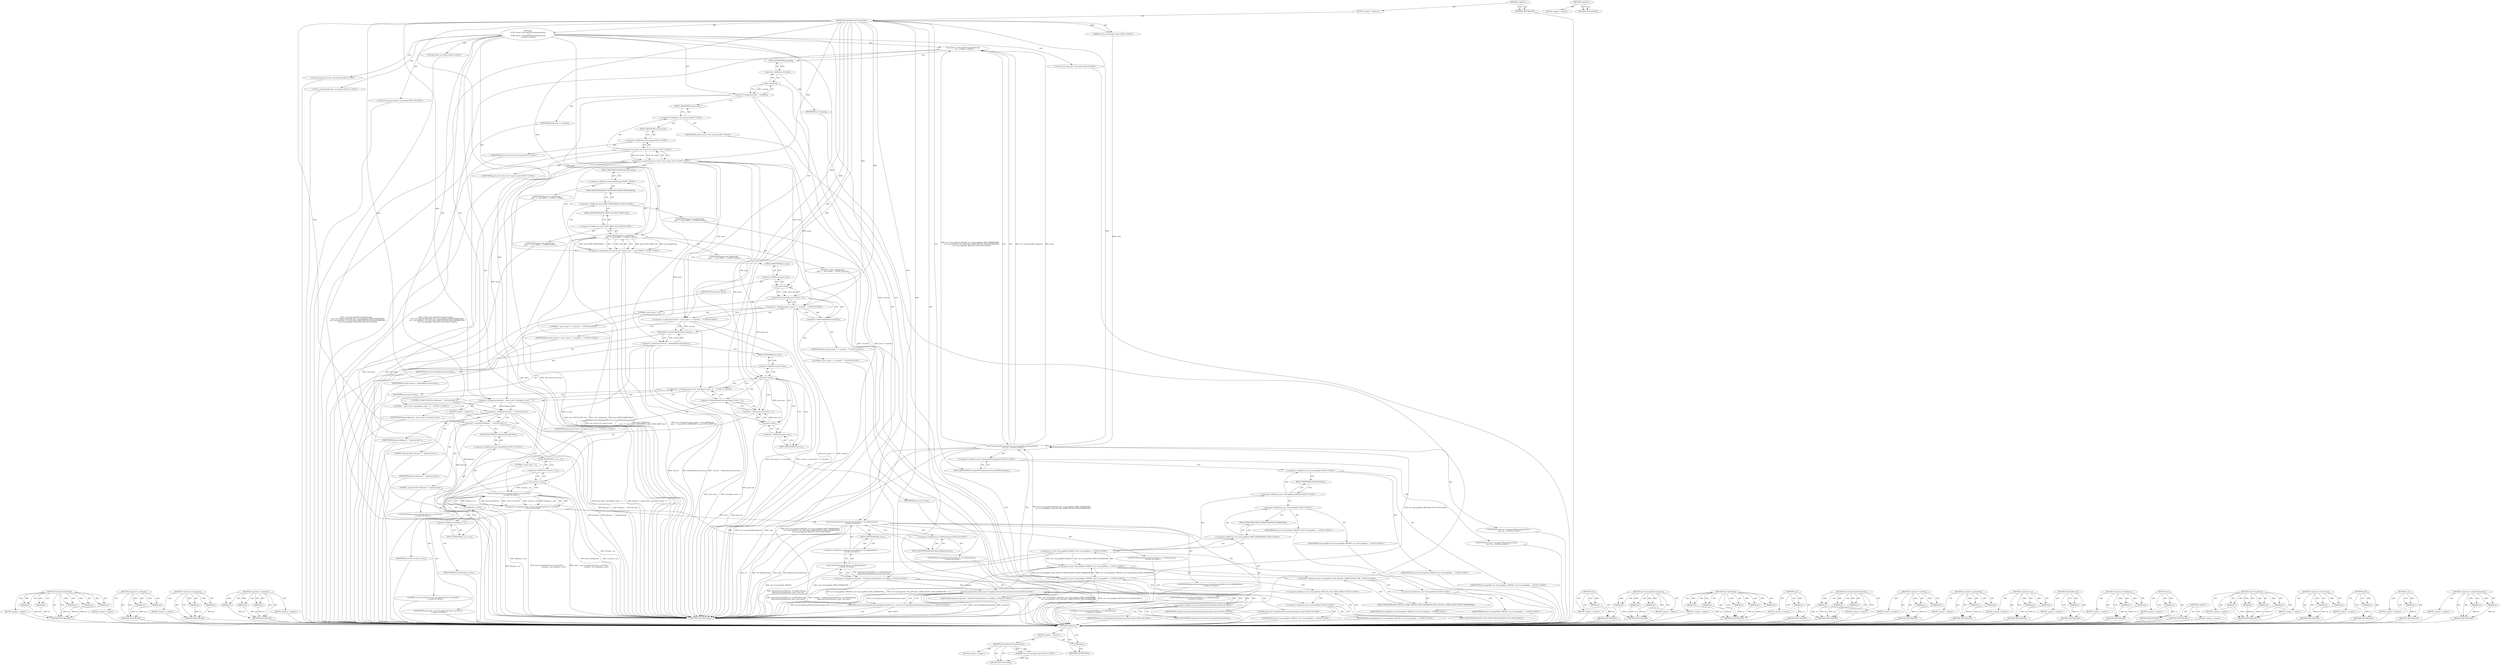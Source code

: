 digraph "&lt;global&gt;" {
vulnerable_279 [label=<(METHOD,SanitizeFrontendURL)>];
vulnerable_280 [label=<(PARAM,p1)>];
vulnerable_281 [label=<(PARAM,p2)>];
vulnerable_282 [label=<(PARAM,p3)>];
vulnerable_283 [label=<(PARAM,p4)>];
vulnerable_284 [label=<(PARAM,p5)>];
vulnerable_285 [label=<(BLOCK,&lt;empty&gt;,&lt;empty&gt;)>];
vulnerable_286 [label=<(METHOD_RETURN,ANY)>];
vulnerable_259 [label=<(METHOD,&lt;operator&gt;.notEquals)>];
vulnerable_260 [label=<(PARAM,p1)>];
vulnerable_261 [label=<(PARAM,p2)>];
vulnerable_262 [label=<(BLOCK,&lt;empty&gt;,&lt;empty&gt;)>];
vulnerable_263 [label=<(METHOD_RETURN,ANY)>];
vulnerable_208 [label=<(METHOD,&lt;operator&gt;.assignment)>];
vulnerable_209 [label=<(PARAM,p1)>];
vulnerable_210 [label=<(PARAM,p2)>];
vulnerable_211 [label=<(BLOCK,&lt;empty&gt;,&lt;empty&gt;)>];
vulnerable_212 [label=<(METHOD_RETURN,ANY)>];
vulnerable_235 [label=<(METHOD,&lt;operator&gt;.conditional)>];
vulnerable_236 [label=<(PARAM,p1)>];
vulnerable_237 [label=<(PARAM,p2)>];
vulnerable_238 [label=<(PARAM,p3)>];
vulnerable_239 [label=<(BLOCK,&lt;empty&gt;,&lt;empty&gt;)>];
vulnerable_240 [label=<(METHOD_RETURN,ANY)>];
vulnerable_6 [label=<(METHOD,&lt;global&gt;)<SUB>1</SUB>>];
vulnerable_7 [label=<(BLOCK,&lt;empty&gt;,&lt;empty&gt;)<SUB>1</SUB>>];
vulnerable_8 [label=<(METHOD,SanitizeRemoteFrontendURL)<SUB>1</SUB>>];
vulnerable_9 [label="<(PARAM,const std::string&amp; value)<SUB>1</SUB>>"];
vulnerable_10 [label="<(BLOCK,{
  GURL url(net::UnescapeURLComponent(value,
 ...,{
  GURL url(net::UnescapeURLComponent(value,
 ...)<SUB>1</SUB>>"];
vulnerable_11 [label="<(LOCAL,GURL url: GURL)<SUB>2</SUB>>"];
vulnerable_12 [label="<(url,url(net::UnescapeURLComponent(value,
      net:...)<SUB>2</SUB>>"];
vulnerable_13 [label="<(net.UnescapeURLComponent,net::UnescapeURLComponent(value,
      net::Une...)<SUB>2</SUB>>"];
vulnerable_14 [label="<(&lt;operator&gt;.fieldAccess,net::UnescapeURLComponent)<SUB>2</SUB>>"];
vulnerable_15 [label="<(IDENTIFIER,net,net::UnescapeURLComponent(value,
      net::Une...)<SUB>2</SUB>>"];
vulnerable_16 [label=<(FIELD_IDENTIFIER,UnescapeURLComponent,UnescapeURLComponent)<SUB>2</SUB>>];
vulnerable_17 [label="<(IDENTIFIER,value,net::UnescapeURLComponent(value,
      net::Une...)<SUB>2</SUB>>"];
vulnerable_18 [label="<(&lt;operator&gt;.or,net::UnescapeRule::SPACES | net::UnescapeRule::...)<SUB>3</SUB>>"];
vulnerable_19 [label="<(&lt;operator&gt;.or,net::UnescapeRule::SPACES | net::UnescapeRule::...)<SUB>3</SUB>>"];
vulnerable_20 [label="<(&lt;operator&gt;.or,net::UnescapeRule::SPACES | net::UnescapeRule::...)<SUB>3</SUB>>"];
vulnerable_21 [label="<(&lt;operator&gt;.fieldAccess,net::UnescapeRule::SPACES)<SUB>3</SUB>>"];
vulnerable_22 [label="<(&lt;operator&gt;.fieldAccess,net::UnescapeRule)<SUB>3</SUB>>"];
vulnerable_23 [label="<(IDENTIFIER,net,net::UnescapeRule::SPACES | net::UnescapeRule::...)<SUB>3</SUB>>"];
vulnerable_24 [label="<(IDENTIFIER,UnescapeRule,net::UnescapeRule::SPACES | net::UnescapeRule::...)<SUB>3</SUB>>"];
vulnerable_25 [label=<(FIELD_IDENTIFIER,SPACES,SPACES)<SUB>3</SUB>>];
vulnerable_26 [label="<(&lt;operator&gt;.fieldAccess,net::UnescapeRule::PATH_SEPARATORS)<SUB>3</SUB>>"];
vulnerable_27 [label="<(&lt;operator&gt;.fieldAccess,net::UnescapeRule)<SUB>3</SUB>>"];
vulnerable_28 [label="<(IDENTIFIER,net,net::UnescapeRule::SPACES | net::UnescapeRule::...)<SUB>3</SUB>>"];
vulnerable_29 [label="<(IDENTIFIER,UnescapeRule,net::UnescapeRule::SPACES | net::UnescapeRule::...)<SUB>3</SUB>>"];
vulnerable_30 [label=<(FIELD_IDENTIFIER,PATH_SEPARATORS,PATH_SEPARATORS)<SUB>3</SUB>>];
vulnerable_31 [label="<(&lt;operator&gt;.fieldAccess,net::UnescapeRule::URL_SPECIAL_CHARS_EXCEPT_PAT...)<SUB>4</SUB>>"];
vulnerable_32 [label="<(&lt;operator&gt;.fieldAccess,net::UnescapeRule)<SUB>4</SUB>>"];
vulnerable_33 [label="<(IDENTIFIER,net,net::UnescapeRule::SPACES | net::UnescapeRule::...)<SUB>4</SUB>>"];
vulnerable_34 [label="<(IDENTIFIER,UnescapeRule,net::UnescapeRule::SPACES | net::UnescapeRule::...)<SUB>4</SUB>>"];
vulnerable_35 [label=<(FIELD_IDENTIFIER,URL_SPECIAL_CHARS_EXCEPT_PATH_SEPARATORS,URL_SPECIAL_CHARS_EXCEPT_PATH_SEPARATORS)<SUB>4</SUB>>];
vulnerable_36 [label="<(&lt;operator&gt;.fieldAccess,net::UnescapeRule::REPLACE_PLUS_WITH_SPACE)<SUB>5</SUB>>"];
vulnerable_37 [label="<(&lt;operator&gt;.fieldAccess,net::UnescapeRule)<SUB>5</SUB>>"];
vulnerable_38 [label="<(IDENTIFIER,net,net::UnescapeRule::SPACES | net::UnescapeRule::...)<SUB>5</SUB>>"];
vulnerable_39 [label="<(IDENTIFIER,UnescapeRule,net::UnescapeRule::SPACES | net::UnescapeRule::...)<SUB>5</SUB>>"];
vulnerable_40 [label=<(FIELD_IDENTIFIER,REPLACE_PLUS_WITH_SPACE,REPLACE_PLUS_WITH_SPACE)<SUB>5</SUB>>];
vulnerable_41 [label="<(LOCAL,std.string path: std.string)<SUB>6</SUB>>"];
vulnerable_42 [label=<(&lt;operator&gt;.assignment,path = url.path())<SUB>6</SUB>>];
vulnerable_43 [label=<(IDENTIFIER,path,path = url.path())<SUB>6</SUB>>];
vulnerable_44 [label=<(path,url.path())<SUB>6</SUB>>];
vulnerable_45 [label=<(&lt;operator&gt;.fieldAccess,url.path)<SUB>6</SUB>>];
vulnerable_46 [label=<(IDENTIFIER,url,url.path())<SUB>6</SUB>>];
vulnerable_47 [label=<(FIELD_IDENTIFIER,path,path)<SUB>6</SUB>>];
vulnerable_48 [label="<(&lt;operator&gt;.assignment,std::vector&lt;std::string&gt; parts = base::SplitStr...)<SUB>7</SUB>>"];
vulnerable_49 [label="<(&lt;operator&gt;.greaterThan,std::vector&lt;std::string&gt; parts)<SUB>7</SUB>>"];
vulnerable_50 [label="<(&lt;operator&gt;.lessThan,std::vector&lt;std::string)<SUB>7</SUB>>"];
vulnerable_51 [label="<(&lt;operator&gt;.fieldAccess,std::vector)<SUB>7</SUB>>"];
vulnerable_52 [label="<(IDENTIFIER,std,std::vector&lt;std::string)<SUB>7</SUB>>"];
vulnerable_53 [label=<(FIELD_IDENTIFIER,vector,vector)<SUB>7</SUB>>];
vulnerable_54 [label="<(&lt;operator&gt;.fieldAccess,std::string)<SUB>7</SUB>>"];
vulnerable_55 [label="<(IDENTIFIER,std,std::vector&lt;std::string)<SUB>7</SUB>>"];
vulnerable_56 [label=<(FIELD_IDENTIFIER,string,string)<SUB>7</SUB>>];
vulnerable_57 [label="<(IDENTIFIER,parts,std::vector&lt;std::string&gt; parts)<SUB>7</SUB>>"];
vulnerable_58 [label="<(base.SplitString,base::SplitString(
      path, &quot;/&quot;, base::KEEP_...)<SUB>7</SUB>>"];
vulnerable_59 [label="<(&lt;operator&gt;.fieldAccess,base::SplitString)<SUB>7</SUB>>"];
vulnerable_60 [label="<(IDENTIFIER,base,base::SplitString(
      path, &quot;/&quot;, base::KEEP_...)<SUB>7</SUB>>"];
vulnerable_61 [label=<(FIELD_IDENTIFIER,SplitString,SplitString)<SUB>7</SUB>>];
vulnerable_62 [label="<(IDENTIFIER,path,base::SplitString(
      path, &quot;/&quot;, base::KEEP_...)<SUB>8</SUB>>"];
vulnerable_63 [label="<(LITERAL,&quot;/&quot;,base::SplitString(
      path, &quot;/&quot;, base::KEEP_...)<SUB>8</SUB>>"];
vulnerable_64 [label="<(&lt;operator&gt;.fieldAccess,base::KEEP_WHITESPACE)<SUB>8</SUB>>"];
vulnerable_65 [label="<(IDENTIFIER,base,base::SplitString(
      path, &quot;/&quot;, base::KEEP_...)<SUB>8</SUB>>"];
vulnerable_66 [label=<(FIELD_IDENTIFIER,KEEP_WHITESPACE,KEEP_WHITESPACE)<SUB>8</SUB>>];
vulnerable_67 [label="<(&lt;operator&gt;.fieldAccess,base::SPLIT_WANT_ALL)<SUB>8</SUB>>"];
vulnerable_68 [label="<(IDENTIFIER,base,base::SplitString(
      path, &quot;/&quot;, base::KEEP_...)<SUB>8</SUB>>"];
vulnerable_69 [label=<(FIELD_IDENTIFIER,SPLIT_WANT_ALL,SPLIT_WANT_ALL)<SUB>8</SUB>>];
vulnerable_70 [label="<(LOCAL,std.string revision: std.string)<SUB>9</SUB>>"];
vulnerable_71 [label="<(&lt;operator&gt;.assignment,revision = parts.size() &gt; 2 ? parts[2] : &quot;&quot;)<SUB>9</SUB>>"];
vulnerable_72 [label="<(IDENTIFIER,revision,revision = parts.size() &gt; 2 ? parts[2] : &quot;&quot;)<SUB>9</SUB>>"];
vulnerable_73 [label="<(&lt;operator&gt;.conditional,parts.size() &gt; 2 ? parts[2] : &quot;&quot;)<SUB>9</SUB>>"];
vulnerable_74 [label=<(&lt;operator&gt;.greaterThan,parts.size() &gt; 2)<SUB>9</SUB>>];
vulnerable_75 [label=<(size,parts.size())<SUB>9</SUB>>];
vulnerable_76 [label=<(&lt;operator&gt;.fieldAccess,parts.size)<SUB>9</SUB>>];
vulnerable_77 [label=<(IDENTIFIER,parts,parts.size())<SUB>9</SUB>>];
vulnerable_78 [label=<(FIELD_IDENTIFIER,size,size)<SUB>9</SUB>>];
vulnerable_79 [label=<(LITERAL,2,parts.size() &gt; 2)<SUB>9</SUB>>];
vulnerable_80 [label=<(&lt;operator&gt;.indirectIndexAccess,parts[2])<SUB>9</SUB>>];
vulnerable_81 [label="<(IDENTIFIER,parts,parts.size() &gt; 2 ? parts[2] : &quot;&quot;)<SUB>9</SUB>>"];
vulnerable_82 [label="<(LITERAL,2,parts.size() &gt; 2 ? parts[2] : &quot;&quot;)<SUB>9</SUB>>"];
vulnerable_83 [label="<(LITERAL,&quot;&quot;,parts.size() &gt; 2 ? parts[2] : &quot;&quot;)<SUB>9</SUB>>"];
vulnerable_84 [label=<(&lt;operator&gt;.assignment,revision = SanitizeRevision(revision))<SUB>10</SUB>>];
vulnerable_85 [label=<(IDENTIFIER,revision,revision = SanitizeRevision(revision))<SUB>10</SUB>>];
vulnerable_86 [label=<(SanitizeRevision,SanitizeRevision(revision))<SUB>10</SUB>>];
vulnerable_87 [label=<(IDENTIFIER,revision,SanitizeRevision(revision))<SUB>10</SUB>>];
vulnerable_88 [label="<(LOCAL,std.string filename: std.string)<SUB>11</SUB>>"];
vulnerable_89 [label=<(&lt;operator&gt;.assignment,filename = parts.size() ? parts[parts.size() - ...)<SUB>11</SUB>>];
vulnerable_90 [label=<(IDENTIFIER,filename,filename = parts.size() ? parts[parts.size() - ...)<SUB>11</SUB>>];
vulnerable_91 [label="<(&lt;operator&gt;.conditional,parts.size() ? parts[parts.size() - 1] : &quot;&quot;)<SUB>11</SUB>>"];
vulnerable_92 [label=<(size,parts.size())<SUB>11</SUB>>];
vulnerable_93 [label=<(&lt;operator&gt;.fieldAccess,parts.size)<SUB>11</SUB>>];
vulnerable_94 [label=<(IDENTIFIER,parts,parts.size())<SUB>11</SUB>>];
vulnerable_95 [label=<(FIELD_IDENTIFIER,size,size)<SUB>11</SUB>>];
vulnerable_96 [label=<(&lt;operator&gt;.indirectIndexAccess,parts[parts.size() - 1])<SUB>11</SUB>>];
vulnerable_97 [label="<(IDENTIFIER,parts,parts.size() ? parts[parts.size() - 1] : &quot;&quot;)<SUB>11</SUB>>"];
vulnerable_98 [label=<(&lt;operator&gt;.subtraction,parts.size() - 1)<SUB>11</SUB>>];
vulnerable_99 [label=<(size,parts.size())<SUB>11</SUB>>];
vulnerable_100 [label=<(&lt;operator&gt;.fieldAccess,parts.size)<SUB>11</SUB>>];
vulnerable_101 [label=<(IDENTIFIER,parts,parts.size())<SUB>11</SUB>>];
vulnerable_102 [label=<(FIELD_IDENTIFIER,size,size)<SUB>11</SUB>>];
vulnerable_103 [label=<(LITERAL,1,parts.size() - 1)<SUB>11</SUB>>];
vulnerable_104 [label="<(LITERAL,&quot;&quot;,parts.size() ? parts[parts.size() - 1] : &quot;&quot;)<SUB>11</SUB>>"];
vulnerable_105 [label=<(CONTROL_STRUCTURE,IF,if (filename != &quot;devtools.html&quot;))<SUB>12</SUB>>];
vulnerable_106 [label=<(&lt;operator&gt;.notEquals,filename != &quot;devtools.html&quot;)<SUB>12</SUB>>];
vulnerable_107 [label=<(IDENTIFIER,filename,filename != &quot;devtools.html&quot;)<SUB>12</SUB>>];
vulnerable_108 [label=<(LITERAL,&quot;devtools.html&quot;,filename != &quot;devtools.html&quot;)<SUB>12</SUB>>];
vulnerable_109 [label=<(BLOCK,&lt;empty&gt;,&lt;empty&gt;)<SUB>13</SUB>>];
vulnerable_110 [label=<(&lt;operator&gt;.assignment,filename = &quot;inspector.html&quot;)<SUB>13</SUB>>];
vulnerable_111 [label=<(IDENTIFIER,filename,filename = &quot;inspector.html&quot;)<SUB>13</SUB>>];
vulnerable_112 [label=<(LITERAL,&quot;inspector.html&quot;,filename = &quot;inspector.html&quot;)<SUB>13</SUB>>];
vulnerable_113 [label="<(&lt;operator&gt;.assignment,path = base::StringPrintf(&quot;/serve_rev/%s/%s&quot;,
 ...)<SUB>14</SUB>>"];
vulnerable_114 [label="<(IDENTIFIER,path,path = base::StringPrintf(&quot;/serve_rev/%s/%s&quot;,
 ...)<SUB>14</SUB>>"];
vulnerable_115 [label="<(base.StringPrintf,base::StringPrintf(&quot;/serve_rev/%s/%s&quot;,
        ...)<SUB>14</SUB>>"];
vulnerable_116 [label="<(&lt;operator&gt;.fieldAccess,base::StringPrintf)<SUB>14</SUB>>"];
vulnerable_117 [label="<(IDENTIFIER,base,base::StringPrintf(&quot;/serve_rev/%s/%s&quot;,
        ...)<SUB>14</SUB>>"];
vulnerable_118 [label=<(FIELD_IDENTIFIER,StringPrintf,StringPrintf)<SUB>14</SUB>>];
vulnerable_119 [label="<(LITERAL,&quot;/serve_rev/%s/%s&quot;,base::StringPrintf(&quot;/serve_rev/%s/%s&quot;,
        ...)<SUB>14</SUB>>"];
vulnerable_120 [label=<(c_str,revision.c_str())<SUB>15</SUB>>];
vulnerable_121 [label=<(&lt;operator&gt;.fieldAccess,revision.c_str)<SUB>15</SUB>>];
vulnerable_122 [label=<(IDENTIFIER,revision,revision.c_str())<SUB>15</SUB>>];
vulnerable_123 [label=<(FIELD_IDENTIFIER,c_str,c_str)<SUB>15</SUB>>];
vulnerable_124 [label=<(c_str,filename.c_str())<SUB>15</SUB>>];
vulnerable_125 [label=<(&lt;operator&gt;.fieldAccess,filename.c_str)<SUB>15</SUB>>];
vulnerable_126 [label=<(IDENTIFIER,filename,filename.c_str())<SUB>15</SUB>>];
vulnerable_127 [label=<(FIELD_IDENTIFIER,c_str,c_str)<SUB>15</SUB>>];
vulnerable_128 [label="<(LOCAL,std.string sanitized: std.string)<SUB>16</SUB>>"];
vulnerable_129 [label="<(&lt;operator&gt;.assignment,sanitized = SanitizeFrontendURL(url, url::kHttp...)<SUB>16</SUB>>"];
vulnerable_130 [label="<(IDENTIFIER,sanitized,sanitized = SanitizeFrontendURL(url, url::kHttp...)<SUB>16</SUB>>"];
vulnerable_131 [label="<(spec,SanitizeFrontendURL(url, url::kHttpsScheme,
   ...)<SUB>16</SUB>>"];
vulnerable_132 [label="<(&lt;operator&gt;.fieldAccess,SanitizeFrontendURL(url, url::kHttpsScheme,
   ...)<SUB>16</SUB>>"];
vulnerable_133 [label="<(SanitizeFrontendURL,SanitizeFrontendURL(url, url::kHttpsScheme,
   ...)<SUB>16</SUB>>"];
vulnerable_134 [label="<(IDENTIFIER,url,SanitizeFrontendURL(url, url::kHttpsScheme,
   ...)<SUB>16</SUB>>"];
vulnerable_135 [label="<(&lt;operator&gt;.fieldAccess,url::kHttpsScheme)<SUB>16</SUB>>"];
vulnerable_136 [label="<(IDENTIFIER,url,SanitizeFrontendURL(url, url::kHttpsScheme,
   ...)<SUB>16</SUB>>"];
vulnerable_137 [label=<(FIELD_IDENTIFIER,kHttpsScheme,kHttpsScheme)<SUB>16</SUB>>];
vulnerable_138 [label="<(IDENTIFIER,kRemoteFrontendDomain,SanitizeFrontendURL(url, url::kHttpsScheme,
   ...)<SUB>17</SUB>>"];
vulnerable_139 [label="<(IDENTIFIER,path,SanitizeFrontendURL(url, url::kHttpsScheme,
   ...)<SUB>17</SUB>>"];
vulnerable_140 [label="<(LITERAL,true,SanitizeFrontendURL(url, url::kHttpsScheme,
   ...)<SUB>17</SUB>>"];
vulnerable_141 [label=<(FIELD_IDENTIFIER,spec,spec)<SUB>16</SUB>>];
vulnerable_142 [label="<(RETURN,return net::EscapeQueryParamValue(sanitized, fa...,return net::EscapeQueryParamValue(sanitized, fa...)<SUB>18</SUB>>"];
vulnerable_143 [label="<(net.EscapeQueryParamValue,net::EscapeQueryParamValue(sanitized, false))<SUB>18</SUB>>"];
vulnerable_144 [label="<(&lt;operator&gt;.fieldAccess,net::EscapeQueryParamValue)<SUB>18</SUB>>"];
vulnerable_145 [label="<(IDENTIFIER,net,net::EscapeQueryParamValue(sanitized, false))<SUB>18</SUB>>"];
vulnerable_146 [label=<(FIELD_IDENTIFIER,EscapeQueryParamValue,EscapeQueryParamValue)<SUB>18</SUB>>];
vulnerable_147 [label="<(IDENTIFIER,sanitized,net::EscapeQueryParamValue(sanitized, false))<SUB>18</SUB>>"];
vulnerable_148 [label="<(LITERAL,false,net::EscapeQueryParamValue(sanitized, false))<SUB>18</SUB>>"];
vulnerable_149 [label=<(METHOD_RETURN,string)<SUB>1</SUB>>];
vulnerable_151 [label=<(METHOD_RETURN,ANY)<SUB>1</SUB>>];
vulnerable_241 [label=<(METHOD,size)>];
vulnerable_242 [label=<(PARAM,p1)>];
vulnerable_243 [label=<(BLOCK,&lt;empty&gt;,&lt;empty&gt;)>];
vulnerable_244 [label=<(METHOD_RETURN,ANY)>];
vulnerable_192 [label=<(METHOD,net.UnescapeURLComponent)>];
vulnerable_193 [label=<(PARAM,p1)>];
vulnerable_194 [label=<(PARAM,p2)>];
vulnerable_195 [label=<(PARAM,p3)>];
vulnerable_196 [label=<(BLOCK,&lt;empty&gt;,&lt;empty&gt;)>];
vulnerable_197 [label=<(METHOD_RETURN,ANY)>];
vulnerable_227 [label=<(METHOD,base.SplitString)>];
vulnerable_228 [label=<(PARAM,p1)>];
vulnerable_229 [label=<(PARAM,p2)>];
vulnerable_230 [label=<(PARAM,p3)>];
vulnerable_231 [label=<(PARAM,p4)>];
vulnerable_232 [label=<(PARAM,p5)>];
vulnerable_233 [label=<(BLOCK,&lt;empty&gt;,&lt;empty&gt;)>];
vulnerable_234 [label=<(METHOD_RETURN,ANY)>];
vulnerable_275 [label=<(METHOD,spec)>];
vulnerable_276 [label=<(PARAM,p1)>];
vulnerable_277 [label=<(BLOCK,&lt;empty&gt;,&lt;empty&gt;)>];
vulnerable_278 [label=<(METHOD_RETURN,ANY)>];
vulnerable_287 [label=<(METHOD,net.EscapeQueryParamValue)>];
vulnerable_288 [label=<(PARAM,p1)>];
vulnerable_289 [label=<(PARAM,p2)>];
vulnerable_290 [label=<(PARAM,p3)>];
vulnerable_291 [label=<(BLOCK,&lt;empty&gt;,&lt;empty&gt;)>];
vulnerable_292 [label=<(METHOD_RETURN,ANY)>];
vulnerable_222 [label=<(METHOD,&lt;operator&gt;.lessThan)>];
vulnerable_223 [label=<(PARAM,p1)>];
vulnerable_224 [label=<(PARAM,p2)>];
vulnerable_225 [label=<(BLOCK,&lt;empty&gt;,&lt;empty&gt;)>];
vulnerable_226 [label=<(METHOD_RETURN,ANY)>];
vulnerable_217 [label=<(METHOD,&lt;operator&gt;.greaterThan)>];
vulnerable_218 [label=<(PARAM,p1)>];
vulnerable_219 [label=<(PARAM,p2)>];
vulnerable_220 [label=<(BLOCK,&lt;empty&gt;,&lt;empty&gt;)>];
vulnerable_221 [label=<(METHOD_RETURN,ANY)>];
vulnerable_203 [label=<(METHOD,&lt;operator&gt;.or)>];
vulnerable_204 [label=<(PARAM,p1)>];
vulnerable_205 [label=<(PARAM,p2)>];
vulnerable_206 [label=<(BLOCK,&lt;empty&gt;,&lt;empty&gt;)>];
vulnerable_207 [label=<(METHOD_RETURN,ANY)>];
vulnerable_250 [label=<(METHOD,SanitizeRevision)>];
vulnerable_251 [label=<(PARAM,p1)>];
vulnerable_252 [label=<(BLOCK,&lt;empty&gt;,&lt;empty&gt;)>];
vulnerable_253 [label=<(METHOD_RETURN,ANY)>];
vulnerable_198 [label=<(METHOD,&lt;operator&gt;.fieldAccess)>];
vulnerable_199 [label=<(PARAM,p1)>];
vulnerable_200 [label=<(PARAM,p2)>];
vulnerable_201 [label=<(BLOCK,&lt;empty&gt;,&lt;empty&gt;)>];
vulnerable_202 [label=<(METHOD_RETURN,ANY)>];
vulnerable_188 [label=<(METHOD,url)>];
vulnerable_189 [label=<(PARAM,p1)>];
vulnerable_190 [label=<(BLOCK,&lt;empty&gt;,&lt;empty&gt;)>];
vulnerable_191 [label=<(METHOD_RETURN,ANY)>];
vulnerable_182 [label=<(METHOD,&lt;global&gt;)<SUB>1</SUB>>];
vulnerable_183 [label=<(BLOCK,&lt;empty&gt;,&lt;empty&gt;)>];
vulnerable_184 [label=<(METHOD_RETURN,ANY)>];
vulnerable_264 [label=<(METHOD,base.StringPrintf)>];
vulnerable_265 [label=<(PARAM,p1)>];
vulnerable_266 [label=<(PARAM,p2)>];
vulnerable_267 [label=<(PARAM,p3)>];
vulnerable_268 [label=<(PARAM,p4)>];
vulnerable_269 [label=<(BLOCK,&lt;empty&gt;,&lt;empty&gt;)>];
vulnerable_270 [label=<(METHOD_RETURN,ANY)>];
vulnerable_254 [label=<(METHOD,&lt;operator&gt;.subtraction)>];
vulnerable_255 [label=<(PARAM,p1)>];
vulnerable_256 [label=<(PARAM,p2)>];
vulnerable_257 [label=<(BLOCK,&lt;empty&gt;,&lt;empty&gt;)>];
vulnerable_258 [label=<(METHOD_RETURN,ANY)>];
vulnerable_213 [label=<(METHOD,path)>];
vulnerable_214 [label=<(PARAM,p1)>];
vulnerable_215 [label=<(BLOCK,&lt;empty&gt;,&lt;empty&gt;)>];
vulnerable_216 [label=<(METHOD_RETURN,ANY)>];
vulnerable_271 [label=<(METHOD,c_str)>];
vulnerable_272 [label=<(PARAM,p1)>];
vulnerable_273 [label=<(BLOCK,&lt;empty&gt;,&lt;empty&gt;)>];
vulnerable_274 [label=<(METHOD_RETURN,ANY)>];
vulnerable_245 [label=<(METHOD,&lt;operator&gt;.indirectIndexAccess)>];
vulnerable_246 [label=<(PARAM,p1)>];
vulnerable_247 [label=<(PARAM,p2)>];
vulnerable_248 [label=<(BLOCK,&lt;empty&gt;,&lt;empty&gt;)>];
vulnerable_249 [label=<(METHOD_RETURN,ANY)>];
fixed_6 [label=<(METHOD,&lt;global&gt;)<SUB>1</SUB>>];
fixed_7 [label=<(BLOCK,&lt;empty&gt;,&lt;empty&gt;)<SUB>1</SUB>>];
fixed_8 [label=<(METHOD,SanitizeRemoteFrontendURL)<SUB>1</SUB>>];
fixed_9 [label="<(PARAM,const std::string&amp; value)<SUB>1</SUB>>"];
fixed_10 [label=<(BLOCK,&lt;empty&gt;,&lt;empty&gt;)>];
fixed_11 [label=<(METHOD_RETURN,string)<SUB>1</SUB>>];
fixed_13 [label=<(UNKNOWN,,)>];
fixed_14 [label=<(METHOD_RETURN,ANY)<SUB>1</SUB>>];
fixed_25 [label=<(METHOD,&lt;global&gt;)<SUB>1</SUB>>];
fixed_26 [label=<(BLOCK,&lt;empty&gt;,&lt;empty&gt;)>];
fixed_27 [label=<(METHOD_RETURN,ANY)>];
vulnerable_279 -> vulnerable_280  [key=0, label="AST: "];
vulnerable_279 -> vulnerable_280  [key=1, label="DDG: "];
vulnerable_279 -> vulnerable_285  [key=0, label="AST: "];
vulnerable_279 -> vulnerable_281  [key=0, label="AST: "];
vulnerable_279 -> vulnerable_281  [key=1, label="DDG: "];
vulnerable_279 -> vulnerable_286  [key=0, label="AST: "];
vulnerable_279 -> vulnerable_286  [key=1, label="CFG: "];
vulnerable_279 -> vulnerable_282  [key=0, label="AST: "];
vulnerable_279 -> vulnerable_282  [key=1, label="DDG: "];
vulnerable_279 -> vulnerable_283  [key=0, label="AST: "];
vulnerable_279 -> vulnerable_283  [key=1, label="DDG: "];
vulnerable_279 -> vulnerable_284  [key=0, label="AST: "];
vulnerable_279 -> vulnerable_284  [key=1, label="DDG: "];
vulnerable_280 -> vulnerable_286  [key=0, label="DDG: p1"];
vulnerable_281 -> vulnerable_286  [key=0, label="DDG: p2"];
vulnerable_282 -> vulnerable_286  [key=0, label="DDG: p3"];
vulnerable_283 -> vulnerable_286  [key=0, label="DDG: p4"];
vulnerable_284 -> vulnerable_286  [key=0, label="DDG: p5"];
vulnerable_285 -> fixed_6  [key=0];
vulnerable_286 -> fixed_6  [key=0];
vulnerable_259 -> vulnerable_260  [key=0, label="AST: "];
vulnerable_259 -> vulnerable_260  [key=1, label="DDG: "];
vulnerable_259 -> vulnerable_262  [key=0, label="AST: "];
vulnerable_259 -> vulnerable_261  [key=0, label="AST: "];
vulnerable_259 -> vulnerable_261  [key=1, label="DDG: "];
vulnerable_259 -> vulnerable_263  [key=0, label="AST: "];
vulnerable_259 -> vulnerable_263  [key=1, label="CFG: "];
vulnerable_260 -> vulnerable_263  [key=0, label="DDG: p1"];
vulnerable_261 -> vulnerable_263  [key=0, label="DDG: p2"];
vulnerable_262 -> fixed_6  [key=0];
vulnerable_263 -> fixed_6  [key=0];
vulnerable_208 -> vulnerable_209  [key=0, label="AST: "];
vulnerable_208 -> vulnerable_209  [key=1, label="DDG: "];
vulnerable_208 -> vulnerable_211  [key=0, label="AST: "];
vulnerable_208 -> vulnerable_210  [key=0, label="AST: "];
vulnerable_208 -> vulnerable_210  [key=1, label="DDG: "];
vulnerable_208 -> vulnerable_212  [key=0, label="AST: "];
vulnerable_208 -> vulnerable_212  [key=1, label="CFG: "];
vulnerable_209 -> vulnerable_212  [key=0, label="DDG: p1"];
vulnerable_210 -> vulnerable_212  [key=0, label="DDG: p2"];
vulnerable_211 -> fixed_6  [key=0];
vulnerable_212 -> fixed_6  [key=0];
vulnerable_235 -> vulnerable_236  [key=0, label="AST: "];
vulnerable_235 -> vulnerable_236  [key=1, label="DDG: "];
vulnerable_235 -> vulnerable_239  [key=0, label="AST: "];
vulnerable_235 -> vulnerable_237  [key=0, label="AST: "];
vulnerable_235 -> vulnerable_237  [key=1, label="DDG: "];
vulnerable_235 -> vulnerable_240  [key=0, label="AST: "];
vulnerable_235 -> vulnerable_240  [key=1, label="CFG: "];
vulnerable_235 -> vulnerable_238  [key=0, label="AST: "];
vulnerable_235 -> vulnerable_238  [key=1, label="DDG: "];
vulnerable_236 -> vulnerable_240  [key=0, label="DDG: p1"];
vulnerable_237 -> vulnerable_240  [key=0, label="DDG: p2"];
vulnerable_238 -> vulnerable_240  [key=0, label="DDG: p3"];
vulnerable_239 -> fixed_6  [key=0];
vulnerable_240 -> fixed_6  [key=0];
vulnerable_6 -> vulnerable_7  [key=0, label="AST: "];
vulnerable_6 -> vulnerable_151  [key=0, label="AST: "];
vulnerable_6 -> vulnerable_151  [key=1, label="CFG: "];
vulnerable_7 -> vulnerable_8  [key=0, label="AST: "];
vulnerable_8 -> vulnerable_9  [key=0, label="AST: "];
vulnerable_8 -> vulnerable_9  [key=1, label="DDG: "];
vulnerable_8 -> vulnerable_10  [key=0, label="AST: "];
vulnerable_8 -> vulnerable_149  [key=0, label="AST: "];
vulnerable_8 -> vulnerable_16  [key=0, label="CFG: "];
vulnerable_8 -> vulnerable_71  [key=0, label="DDG: "];
vulnerable_8 -> vulnerable_89  [key=0, label="DDG: "];
vulnerable_8 -> vulnerable_13  [key=0, label="DDG: "];
vulnerable_8 -> vulnerable_49  [key=0, label="DDG: "];
vulnerable_8 -> vulnerable_58  [key=0, label="DDG: "];
vulnerable_8 -> vulnerable_73  [key=0, label="DDG: "];
vulnerable_8 -> vulnerable_86  [key=0, label="DDG: "];
vulnerable_8 -> vulnerable_91  [key=0, label="DDG: "];
vulnerable_8 -> vulnerable_106  [key=0, label="DDG: "];
vulnerable_8 -> vulnerable_110  [key=0, label="DDG: "];
vulnerable_8 -> vulnerable_115  [key=0, label="DDG: "];
vulnerable_8 -> vulnerable_143  [key=0, label="DDG: "];
vulnerable_8 -> vulnerable_74  [key=0, label="DDG: "];
vulnerable_8 -> vulnerable_98  [key=0, label="DDG: "];
vulnerable_8 -> vulnerable_133  [key=0, label="DDG: "];
vulnerable_9 -> vulnerable_13  [key=0, label="DDG: value"];
vulnerable_10 -> vulnerable_11  [key=0, label="AST: "];
vulnerable_10 -> vulnerable_12  [key=0, label="AST: "];
vulnerable_10 -> vulnerable_41  [key=0, label="AST: "];
vulnerable_10 -> vulnerable_42  [key=0, label="AST: "];
vulnerable_10 -> vulnerable_48  [key=0, label="AST: "];
vulnerable_10 -> vulnerable_70  [key=0, label="AST: "];
vulnerable_10 -> vulnerable_71  [key=0, label="AST: "];
vulnerable_10 -> vulnerable_84  [key=0, label="AST: "];
vulnerable_10 -> vulnerable_88  [key=0, label="AST: "];
vulnerable_10 -> vulnerable_89  [key=0, label="AST: "];
vulnerable_10 -> vulnerable_105  [key=0, label="AST: "];
vulnerable_10 -> vulnerable_113  [key=0, label="AST: "];
vulnerable_10 -> vulnerable_128  [key=0, label="AST: "];
vulnerable_10 -> vulnerable_129  [key=0, label="AST: "];
vulnerable_10 -> vulnerable_142  [key=0, label="AST: "];
vulnerable_11 -> fixed_6  [key=0];
vulnerable_12 -> vulnerable_13  [key=0, label="AST: "];
vulnerable_12 -> vulnerable_47  [key=0, label="CFG: "];
vulnerable_12 -> vulnerable_149  [key=0, label="DDG: net::UnescapeURLComponent(value,
      net::UnescapeRule::SPACES | net::UnescapeRule::PATH_SEPARATORS |
      net::UnescapeRule::URL_SPECIAL_CHARS_EXCEPT_PATH_SEPARATORS |
      net::UnescapeRule::REPLACE_PLUS_WITH_SPACE)"];
vulnerable_12 -> vulnerable_149  [key=1, label="DDG: url(net::UnescapeURLComponent(value,
      net::UnescapeRule::SPACES | net::UnescapeRule::PATH_SEPARATORS |
      net::UnescapeRule::URL_SPECIAL_CHARS_EXCEPT_PATH_SEPARATORS |
      net::UnescapeRule::REPLACE_PLUS_WITH_SPACE))"];
vulnerable_13 -> vulnerable_14  [key=0, label="AST: "];
vulnerable_13 -> vulnerable_17  [key=0, label="AST: "];
vulnerable_13 -> vulnerable_18  [key=0, label="AST: "];
vulnerable_13 -> vulnerable_12  [key=0, label="CFG: "];
vulnerable_13 -> vulnerable_12  [key=1, label="DDG: net::UnescapeURLComponent"];
vulnerable_13 -> vulnerable_12  [key=2, label="DDG: value"];
vulnerable_13 -> vulnerable_12  [key=3, label="DDG: net::UnescapeRule::SPACES | net::UnescapeRule::PATH_SEPARATORS |
      net::UnescapeRule::URL_SPECIAL_CHARS_EXCEPT_PATH_SEPARATORS |
      net::UnescapeRule::REPLACE_PLUS_WITH_SPACE"];
vulnerable_13 -> vulnerable_149  [key=0, label="DDG: net::UnescapeURLComponent"];
vulnerable_13 -> vulnerable_149  [key=1, label="DDG: value"];
vulnerable_13 -> vulnerable_149  [key=2, label="DDG: net::UnescapeRule::SPACES | net::UnescapeRule::PATH_SEPARATORS |
      net::UnescapeRule::URL_SPECIAL_CHARS_EXCEPT_PATH_SEPARATORS |
      net::UnescapeRule::REPLACE_PLUS_WITH_SPACE"];
vulnerable_14 -> vulnerable_15  [key=0, label="AST: "];
vulnerable_14 -> vulnerable_16  [key=0, label="AST: "];
vulnerable_14 -> vulnerable_22  [key=0, label="CFG: "];
vulnerable_15 -> fixed_6  [key=0];
vulnerable_16 -> vulnerable_14  [key=0, label="CFG: "];
vulnerable_17 -> fixed_6  [key=0];
vulnerable_18 -> vulnerable_19  [key=0, label="AST: "];
vulnerable_18 -> vulnerable_36  [key=0, label="AST: "];
vulnerable_18 -> vulnerable_13  [key=0, label="CFG: "];
vulnerable_18 -> vulnerable_13  [key=1, label="DDG: net::UnescapeRule::SPACES | net::UnescapeRule::PATH_SEPARATORS |
      net::UnescapeRule::URL_SPECIAL_CHARS_EXCEPT_PATH_SEPARATORS"];
vulnerable_18 -> vulnerable_13  [key=2, label="DDG: net::UnescapeRule::REPLACE_PLUS_WITH_SPACE"];
vulnerable_18 -> vulnerable_149  [key=0, label="DDG: net::UnescapeRule::SPACES | net::UnescapeRule::PATH_SEPARATORS |
      net::UnescapeRule::URL_SPECIAL_CHARS_EXCEPT_PATH_SEPARATORS"];
vulnerable_18 -> vulnerable_149  [key=1, label="DDG: net::UnescapeRule::REPLACE_PLUS_WITH_SPACE"];
vulnerable_19 -> vulnerable_20  [key=0, label="AST: "];
vulnerable_19 -> vulnerable_31  [key=0, label="AST: "];
vulnerable_19 -> vulnerable_37  [key=0, label="CFG: "];
vulnerable_19 -> vulnerable_149  [key=0, label="DDG: net::UnescapeRule::SPACES | net::UnescapeRule::PATH_SEPARATORS"];
vulnerable_19 -> vulnerable_149  [key=1, label="DDG: net::UnescapeRule::URL_SPECIAL_CHARS_EXCEPT_PATH_SEPARATORS"];
vulnerable_19 -> vulnerable_18  [key=0, label="DDG: net::UnescapeRule::SPACES | net::UnescapeRule::PATH_SEPARATORS"];
vulnerable_19 -> vulnerable_18  [key=1, label="DDG: net::UnescapeRule::URL_SPECIAL_CHARS_EXCEPT_PATH_SEPARATORS"];
vulnerable_20 -> vulnerable_21  [key=0, label="AST: "];
vulnerable_20 -> vulnerable_26  [key=0, label="AST: "];
vulnerable_20 -> vulnerable_32  [key=0, label="CFG: "];
vulnerable_20 -> vulnerable_149  [key=0, label="DDG: net::UnescapeRule::SPACES"];
vulnerable_20 -> vulnerable_149  [key=1, label="DDG: net::UnescapeRule::PATH_SEPARATORS"];
vulnerable_20 -> vulnerable_19  [key=0, label="DDG: net::UnescapeRule::SPACES"];
vulnerable_20 -> vulnerable_19  [key=1, label="DDG: net::UnescapeRule::PATH_SEPARATORS"];
vulnerable_21 -> vulnerable_22  [key=0, label="AST: "];
vulnerable_21 -> vulnerable_25  [key=0, label="AST: "];
vulnerable_21 -> vulnerable_27  [key=0, label="CFG: "];
vulnerable_22 -> vulnerable_23  [key=0, label="AST: "];
vulnerable_22 -> vulnerable_24  [key=0, label="AST: "];
vulnerable_22 -> vulnerable_25  [key=0, label="CFG: "];
vulnerable_23 -> fixed_6  [key=0];
vulnerable_24 -> fixed_6  [key=0];
vulnerable_25 -> vulnerable_21  [key=0, label="CFG: "];
vulnerable_26 -> vulnerable_27  [key=0, label="AST: "];
vulnerable_26 -> vulnerable_30  [key=0, label="AST: "];
vulnerable_26 -> vulnerable_20  [key=0, label="CFG: "];
vulnerable_27 -> vulnerable_28  [key=0, label="AST: "];
vulnerable_27 -> vulnerable_29  [key=0, label="AST: "];
vulnerable_27 -> vulnerable_30  [key=0, label="CFG: "];
vulnerable_28 -> fixed_6  [key=0];
vulnerable_29 -> fixed_6  [key=0];
vulnerable_30 -> vulnerable_26  [key=0, label="CFG: "];
vulnerable_31 -> vulnerable_32  [key=0, label="AST: "];
vulnerable_31 -> vulnerable_35  [key=0, label="AST: "];
vulnerable_31 -> vulnerable_19  [key=0, label="CFG: "];
vulnerable_32 -> vulnerable_33  [key=0, label="AST: "];
vulnerable_32 -> vulnerable_34  [key=0, label="AST: "];
vulnerable_32 -> vulnerable_35  [key=0, label="CFG: "];
vulnerable_33 -> fixed_6  [key=0];
vulnerable_34 -> fixed_6  [key=0];
vulnerable_35 -> vulnerable_31  [key=0, label="CFG: "];
vulnerable_36 -> vulnerable_37  [key=0, label="AST: "];
vulnerable_36 -> vulnerable_40  [key=0, label="AST: "];
vulnerable_36 -> vulnerable_18  [key=0, label="CFG: "];
vulnerable_37 -> vulnerable_38  [key=0, label="AST: "];
vulnerable_37 -> vulnerable_39  [key=0, label="AST: "];
vulnerable_37 -> vulnerable_40  [key=0, label="CFG: "];
vulnerable_38 -> fixed_6  [key=0];
vulnerable_39 -> fixed_6  [key=0];
vulnerable_40 -> vulnerable_36  [key=0, label="CFG: "];
vulnerable_41 -> fixed_6  [key=0];
vulnerable_42 -> vulnerable_43  [key=0, label="AST: "];
vulnerable_42 -> vulnerable_44  [key=0, label="AST: "];
vulnerable_42 -> vulnerable_53  [key=0, label="CFG: "];
vulnerable_42 -> vulnerable_149  [key=0, label="DDG: url.path()"];
vulnerable_42 -> vulnerable_149  [key=1, label="DDG: path = url.path()"];
vulnerable_42 -> vulnerable_58  [key=0, label="DDG: path"];
vulnerable_43 -> fixed_6  [key=0];
vulnerable_44 -> vulnerable_45  [key=0, label="AST: "];
vulnerable_44 -> vulnerable_42  [key=0, label="CFG: "];
vulnerable_44 -> vulnerable_42  [key=1, label="DDG: url.path"];
vulnerable_44 -> vulnerable_133  [key=0, label="DDG: url.path"];
vulnerable_45 -> vulnerable_46  [key=0, label="AST: "];
vulnerable_45 -> vulnerable_47  [key=0, label="AST: "];
vulnerable_45 -> vulnerable_44  [key=0, label="CFG: "];
vulnerable_46 -> fixed_6  [key=0];
vulnerable_47 -> vulnerable_45  [key=0, label="CFG: "];
vulnerable_48 -> vulnerable_49  [key=0, label="AST: "];
vulnerable_48 -> vulnerable_58  [key=0, label="AST: "];
vulnerable_48 -> vulnerable_78  [key=0, label="CFG: "];
vulnerable_48 -> vulnerable_149  [key=0, label="DDG: std::vector&lt;std::string&gt; parts"];
vulnerable_48 -> vulnerable_149  [key=1, label="DDG: base::SplitString(
      path, &quot;/&quot;, base::KEEP_WHITESPACE, base::SPLIT_WANT_ALL)"];
vulnerable_48 -> vulnerable_149  [key=2, label="DDG: std::vector&lt;std::string&gt; parts = base::SplitString(
      path, &quot;/&quot;, base::KEEP_WHITESPACE, base::SPLIT_WANT_ALL)"];
vulnerable_49 -> vulnerable_50  [key=0, label="AST: "];
vulnerable_49 -> vulnerable_57  [key=0, label="AST: "];
vulnerable_49 -> vulnerable_61  [key=0, label="CFG: "];
vulnerable_49 -> vulnerable_149  [key=0, label="DDG: std::vector&lt;std::string"];
vulnerable_49 -> vulnerable_149  [key=1, label="DDG: parts"];
vulnerable_49 -> vulnerable_71  [key=0, label="DDG: parts"];
vulnerable_49 -> vulnerable_89  [key=0, label="DDG: parts"];
vulnerable_49 -> vulnerable_73  [key=0, label="DDG: parts"];
vulnerable_49 -> vulnerable_91  [key=0, label="DDG: parts"];
vulnerable_49 -> vulnerable_92  [key=0, label="DDG: parts"];
vulnerable_49 -> vulnerable_75  [key=0, label="DDG: parts"];
vulnerable_49 -> vulnerable_99  [key=0, label="DDG: parts"];
vulnerable_50 -> vulnerable_51  [key=0, label="AST: "];
vulnerable_50 -> vulnerable_54  [key=0, label="AST: "];
vulnerable_50 -> vulnerable_49  [key=0, label="CFG: "];
vulnerable_50 -> vulnerable_49  [key=1, label="DDG: std::vector"];
vulnerable_50 -> vulnerable_49  [key=2, label="DDG: std::string"];
vulnerable_50 -> vulnerable_149  [key=0, label="DDG: std::vector"];
vulnerable_50 -> vulnerable_149  [key=1, label="DDG: std::string"];
vulnerable_51 -> vulnerable_52  [key=0, label="AST: "];
vulnerable_51 -> vulnerable_53  [key=0, label="AST: "];
vulnerable_51 -> vulnerable_56  [key=0, label="CFG: "];
vulnerable_52 -> fixed_6  [key=0];
vulnerable_53 -> vulnerable_51  [key=0, label="CFG: "];
vulnerable_54 -> vulnerable_55  [key=0, label="AST: "];
vulnerable_54 -> vulnerable_56  [key=0, label="AST: "];
vulnerable_54 -> vulnerable_50  [key=0, label="CFG: "];
vulnerable_55 -> fixed_6  [key=0];
vulnerable_56 -> vulnerable_54  [key=0, label="CFG: "];
vulnerable_57 -> fixed_6  [key=0];
vulnerable_58 -> vulnerable_59  [key=0, label="AST: "];
vulnerable_58 -> vulnerable_62  [key=0, label="AST: "];
vulnerable_58 -> vulnerable_63  [key=0, label="AST: "];
vulnerable_58 -> vulnerable_64  [key=0, label="AST: "];
vulnerable_58 -> vulnerable_67  [key=0, label="AST: "];
vulnerable_58 -> vulnerable_48  [key=0, label="CFG: "];
vulnerable_58 -> vulnerable_48  [key=1, label="DDG: base::SPLIT_WANT_ALL"];
vulnerable_58 -> vulnerable_48  [key=2, label="DDG: base::SplitString"];
vulnerable_58 -> vulnerable_48  [key=3, label="DDG: base::KEEP_WHITESPACE"];
vulnerable_58 -> vulnerable_48  [key=4, label="DDG: path"];
vulnerable_58 -> vulnerable_48  [key=5, label="DDG: &quot;/&quot;"];
vulnerable_58 -> vulnerable_149  [key=0, label="DDG: base::SplitString"];
vulnerable_58 -> vulnerable_149  [key=1, label="DDG: base::KEEP_WHITESPACE"];
vulnerable_58 -> vulnerable_149  [key=2, label="DDG: base::SPLIT_WANT_ALL"];
vulnerable_59 -> vulnerable_60  [key=0, label="AST: "];
vulnerable_59 -> vulnerable_61  [key=0, label="AST: "];
vulnerable_59 -> vulnerable_66  [key=0, label="CFG: "];
vulnerable_60 -> fixed_6  [key=0];
vulnerable_61 -> vulnerable_59  [key=0, label="CFG: "];
vulnerable_62 -> fixed_6  [key=0];
vulnerable_63 -> fixed_6  [key=0];
vulnerable_64 -> vulnerable_65  [key=0, label="AST: "];
vulnerable_64 -> vulnerable_66  [key=0, label="AST: "];
vulnerable_64 -> vulnerable_69  [key=0, label="CFG: "];
vulnerable_65 -> fixed_6  [key=0];
vulnerable_66 -> vulnerable_64  [key=0, label="CFG: "];
vulnerable_67 -> vulnerable_68  [key=0, label="AST: "];
vulnerable_67 -> vulnerable_69  [key=0, label="AST: "];
vulnerable_67 -> vulnerable_58  [key=0, label="CFG: "];
vulnerable_68 -> fixed_6  [key=0];
vulnerable_69 -> vulnerable_67  [key=0, label="CFG: "];
vulnerable_70 -> fixed_6  [key=0];
vulnerable_71 -> vulnerable_72  [key=0, label="AST: "];
vulnerable_71 -> vulnerable_73  [key=0, label="AST: "];
vulnerable_71 -> vulnerable_86  [key=0, label="CFG: "];
vulnerable_71 -> vulnerable_86  [key=1, label="DDG: revision"];
vulnerable_71 -> vulnerable_149  [key=0, label="DDG: parts.size() &gt; 2 ? parts[2] : &quot;&quot;"];
vulnerable_71 -> vulnerable_149  [key=1, label="DDG: revision = parts.size() &gt; 2 ? parts[2] : &quot;&quot;"];
vulnerable_72 -> fixed_6  [key=0];
vulnerable_73 -> vulnerable_74  [key=0, label="AST: "];
vulnerable_73 -> vulnerable_80  [key=0, label="AST: "];
vulnerable_73 -> vulnerable_83  [key=0, label="AST: "];
vulnerable_73 -> vulnerable_71  [key=0, label="CFG: "];
vulnerable_73 -> vulnerable_149  [key=0, label="DDG: parts.size() &gt; 2"];
vulnerable_73 -> vulnerable_149  [key=1, label="DDG: parts[2]"];
vulnerable_74 -> vulnerable_75  [key=0, label="AST: "];
vulnerable_74 -> vulnerable_79  [key=0, label="AST: "];
vulnerable_74 -> vulnerable_80  [key=0, label="CFG: "];
vulnerable_74 -> vulnerable_80  [key=1, label="CDG: "];
vulnerable_74 -> vulnerable_73  [key=0, label="CFG: "];
vulnerable_75 -> vulnerable_76  [key=0, label="AST: "];
vulnerable_75 -> vulnerable_74  [key=0, label="CFG: "];
vulnerable_75 -> vulnerable_74  [key=1, label="DDG: parts.size"];
vulnerable_75 -> vulnerable_92  [key=0, label="DDG: parts.size"];
vulnerable_76 -> vulnerable_77  [key=0, label="AST: "];
vulnerable_76 -> vulnerable_78  [key=0, label="AST: "];
vulnerable_76 -> vulnerable_75  [key=0, label="CFG: "];
vulnerable_77 -> fixed_6  [key=0];
vulnerable_78 -> vulnerable_76  [key=0, label="CFG: "];
vulnerable_79 -> fixed_6  [key=0];
vulnerable_80 -> vulnerable_81  [key=0, label="AST: "];
vulnerable_80 -> vulnerable_82  [key=0, label="AST: "];
vulnerable_80 -> vulnerable_73  [key=0, label="CFG: "];
vulnerable_81 -> fixed_6  [key=0];
vulnerable_82 -> fixed_6  [key=0];
vulnerable_83 -> fixed_6  [key=0];
vulnerable_84 -> vulnerable_85  [key=0, label="AST: "];
vulnerable_84 -> vulnerable_86  [key=0, label="AST: "];
vulnerable_84 -> vulnerable_95  [key=0, label="CFG: "];
vulnerable_84 -> vulnerable_149  [key=0, label="DDG: revision"];
vulnerable_84 -> vulnerable_149  [key=1, label="DDG: SanitizeRevision(revision)"];
vulnerable_84 -> vulnerable_149  [key=2, label="DDG: revision = SanitizeRevision(revision)"];
vulnerable_84 -> vulnerable_120  [key=0, label="DDG: revision"];
vulnerable_85 -> fixed_6  [key=0];
vulnerable_86 -> vulnerable_87  [key=0, label="AST: "];
vulnerable_86 -> vulnerable_84  [key=0, label="CFG: "];
vulnerable_86 -> vulnerable_84  [key=1, label="DDG: revision"];
vulnerable_87 -> fixed_6  [key=0];
vulnerable_88 -> fixed_6  [key=0];
vulnerable_89 -> vulnerable_90  [key=0, label="AST: "];
vulnerable_89 -> vulnerable_91  [key=0, label="AST: "];
vulnerable_89 -> vulnerable_106  [key=0, label="CFG: "];
vulnerable_89 -> vulnerable_106  [key=1, label="DDG: filename"];
vulnerable_89 -> vulnerable_149  [key=0, label="DDG: parts.size() ? parts[parts.size() - 1] : &quot;&quot;"];
vulnerable_89 -> vulnerable_149  [key=1, label="DDG: filename = parts.size() ? parts[parts.size() - 1] : &quot;&quot;"];
vulnerable_90 -> fixed_6  [key=0];
vulnerable_91 -> vulnerable_92  [key=0, label="AST: "];
vulnerable_91 -> vulnerable_96  [key=0, label="AST: "];
vulnerable_91 -> vulnerable_104  [key=0, label="AST: "];
vulnerable_91 -> vulnerable_89  [key=0, label="CFG: "];
vulnerable_91 -> vulnerable_149  [key=0, label="DDG: parts.size()"];
vulnerable_91 -> vulnerable_149  [key=1, label="DDG: parts[parts.size() - 1]"];
vulnerable_92 -> vulnerable_93  [key=0, label="AST: "];
vulnerable_92 -> vulnerable_102  [key=0, label="CFG: "];
vulnerable_92 -> vulnerable_102  [key=1, label="CDG: "];
vulnerable_92 -> vulnerable_91  [key=0, label="CFG: "];
vulnerable_92 -> vulnerable_149  [key=0, label="DDG: parts.size"];
vulnerable_92 -> vulnerable_99  [key=0, label="DDG: parts.size"];
vulnerable_92 -> vulnerable_99  [key=1, label="CDG: "];
vulnerable_92 -> vulnerable_96  [key=0, label="CDG: "];
vulnerable_92 -> vulnerable_98  [key=0, label="CDG: "];
vulnerable_92 -> vulnerable_100  [key=0, label="CDG: "];
vulnerable_93 -> vulnerable_94  [key=0, label="AST: "];
vulnerable_93 -> vulnerable_95  [key=0, label="AST: "];
vulnerable_93 -> vulnerable_92  [key=0, label="CFG: "];
vulnerable_94 -> fixed_6  [key=0];
vulnerable_95 -> vulnerable_93  [key=0, label="CFG: "];
vulnerable_96 -> vulnerable_97  [key=0, label="AST: "];
vulnerable_96 -> vulnerable_98  [key=0, label="AST: "];
vulnerable_96 -> vulnerable_91  [key=0, label="CFG: "];
vulnerable_97 -> fixed_6  [key=0];
vulnerable_98 -> vulnerable_99  [key=0, label="AST: "];
vulnerable_98 -> vulnerable_103  [key=0, label="AST: "];
vulnerable_98 -> vulnerable_96  [key=0, label="CFG: "];
vulnerable_99 -> vulnerable_100  [key=0, label="AST: "];
vulnerable_99 -> vulnerable_98  [key=0, label="CFG: "];
vulnerable_99 -> vulnerable_98  [key=1, label="DDG: parts.size"];
vulnerable_99 -> vulnerable_149  [key=0, label="DDG: parts.size"];
vulnerable_100 -> vulnerable_101  [key=0, label="AST: "];
vulnerable_100 -> vulnerable_102  [key=0, label="AST: "];
vulnerable_100 -> vulnerable_99  [key=0, label="CFG: "];
vulnerable_101 -> fixed_6  [key=0];
vulnerable_102 -> vulnerable_100  [key=0, label="CFG: "];
vulnerable_103 -> fixed_6  [key=0];
vulnerable_104 -> fixed_6  [key=0];
vulnerable_105 -> vulnerable_106  [key=0, label="AST: "];
vulnerable_105 -> vulnerable_109  [key=0, label="AST: "];
vulnerable_106 -> vulnerable_107  [key=0, label="AST: "];
vulnerable_106 -> vulnerable_108  [key=0, label="AST: "];
vulnerable_106 -> vulnerable_110  [key=0, label="CFG: "];
vulnerable_106 -> vulnerable_110  [key=1, label="CDG: "];
vulnerable_106 -> vulnerable_118  [key=0, label="CFG: "];
vulnerable_106 -> vulnerable_149  [key=0, label="DDG: filename"];
vulnerable_106 -> vulnerable_149  [key=1, label="DDG: filename != &quot;devtools.html&quot;"];
vulnerable_106 -> vulnerable_124  [key=0, label="DDG: filename"];
vulnerable_107 -> fixed_6  [key=0];
vulnerable_108 -> fixed_6  [key=0];
vulnerable_109 -> vulnerable_110  [key=0, label="AST: "];
vulnerable_110 -> vulnerable_111  [key=0, label="AST: "];
vulnerable_110 -> vulnerable_112  [key=0, label="AST: "];
vulnerable_110 -> vulnerable_118  [key=0, label="CFG: "];
vulnerable_110 -> vulnerable_149  [key=0, label="DDG: filename"];
vulnerable_110 -> vulnerable_149  [key=1, label="DDG: filename = &quot;inspector.html&quot;"];
vulnerable_110 -> vulnerable_124  [key=0, label="DDG: filename"];
vulnerable_111 -> fixed_6  [key=0];
vulnerable_112 -> fixed_6  [key=0];
vulnerable_113 -> vulnerable_114  [key=0, label="AST: "];
vulnerable_113 -> vulnerable_115  [key=0, label="AST: "];
vulnerable_113 -> vulnerable_137  [key=0, label="CFG: "];
vulnerable_113 -> vulnerable_149  [key=0, label="DDG: base::StringPrintf(&quot;/serve_rev/%s/%s&quot;,
                            revision.c_str(), filename.c_str())"];
vulnerable_113 -> vulnerable_149  [key=1, label="DDG: path = base::StringPrintf(&quot;/serve_rev/%s/%s&quot;,
                            revision.c_str(), filename.c_str())"];
vulnerable_113 -> vulnerable_133  [key=0, label="DDG: path"];
vulnerable_114 -> fixed_6  [key=0];
vulnerable_115 -> vulnerable_116  [key=0, label="AST: "];
vulnerable_115 -> vulnerable_119  [key=0, label="AST: "];
vulnerable_115 -> vulnerable_120  [key=0, label="AST: "];
vulnerable_115 -> vulnerable_124  [key=0, label="AST: "];
vulnerable_115 -> vulnerable_113  [key=0, label="CFG: "];
vulnerable_115 -> vulnerable_113  [key=1, label="DDG: base::StringPrintf"];
vulnerable_115 -> vulnerable_113  [key=2, label="DDG: &quot;/serve_rev/%s/%s&quot;"];
vulnerable_115 -> vulnerable_113  [key=3, label="DDG: revision.c_str()"];
vulnerable_115 -> vulnerable_113  [key=4, label="DDG: filename.c_str()"];
vulnerable_115 -> vulnerable_149  [key=0, label="DDG: base::StringPrintf"];
vulnerable_115 -> vulnerable_149  [key=1, label="DDG: revision.c_str()"];
vulnerable_115 -> vulnerable_149  [key=2, label="DDG: filename.c_str()"];
vulnerable_116 -> vulnerable_117  [key=0, label="AST: "];
vulnerable_116 -> vulnerable_118  [key=0, label="AST: "];
vulnerable_116 -> vulnerable_123  [key=0, label="CFG: "];
vulnerable_117 -> fixed_6  [key=0];
vulnerable_118 -> vulnerable_116  [key=0, label="CFG: "];
vulnerable_119 -> fixed_6  [key=0];
vulnerable_120 -> vulnerable_121  [key=0, label="AST: "];
vulnerable_120 -> vulnerable_127  [key=0, label="CFG: "];
vulnerable_120 -> vulnerable_149  [key=0, label="DDG: revision.c_str"];
vulnerable_120 -> vulnerable_115  [key=0, label="DDG: revision.c_str"];
vulnerable_121 -> vulnerable_122  [key=0, label="AST: "];
vulnerable_121 -> vulnerable_123  [key=0, label="AST: "];
vulnerable_121 -> vulnerable_120  [key=0, label="CFG: "];
vulnerable_122 -> fixed_6  [key=0];
vulnerable_123 -> vulnerable_121  [key=0, label="CFG: "];
vulnerable_124 -> vulnerable_125  [key=0, label="AST: "];
vulnerable_124 -> vulnerable_115  [key=0, label="CFG: "];
vulnerable_124 -> vulnerable_115  [key=1, label="DDG: filename.c_str"];
vulnerable_124 -> vulnerable_149  [key=0, label="DDG: filename.c_str"];
vulnerable_125 -> vulnerable_126  [key=0, label="AST: "];
vulnerable_125 -> vulnerable_127  [key=0, label="AST: "];
vulnerable_125 -> vulnerable_124  [key=0, label="CFG: "];
vulnerable_126 -> fixed_6  [key=0];
vulnerable_127 -> vulnerable_125  [key=0, label="CFG: "];
vulnerable_128 -> fixed_6  [key=0];
vulnerable_129 -> vulnerable_130  [key=0, label="AST: "];
vulnerable_129 -> vulnerable_131  [key=0, label="AST: "];
vulnerable_129 -> vulnerable_146  [key=0, label="CFG: "];
vulnerable_129 -> vulnerable_149  [key=0, label="DDG: SanitizeFrontendURL(url, url::kHttpsScheme,
      kRemoteFrontendDomain, path, true).spec()"];
vulnerable_129 -> vulnerable_149  [key=1, label="DDG: sanitized = SanitizeFrontendURL(url, url::kHttpsScheme,
      kRemoteFrontendDomain, path, true).spec()"];
vulnerable_129 -> vulnerable_143  [key=0, label="DDG: sanitized"];
vulnerable_130 -> fixed_6  [key=0];
vulnerable_131 -> vulnerable_132  [key=0, label="AST: "];
vulnerable_131 -> vulnerable_129  [key=0, label="CFG: "];
vulnerable_131 -> vulnerable_129  [key=1, label="DDG: SanitizeFrontendURL(url, url::kHttpsScheme,
      kRemoteFrontendDomain, path, true).spec"];
vulnerable_131 -> vulnerable_149  [key=0, label="DDG: SanitizeFrontendURL(url, url::kHttpsScheme,
      kRemoteFrontendDomain, path, true).spec"];
vulnerable_132 -> vulnerable_133  [key=0, label="AST: "];
vulnerable_132 -> vulnerable_141  [key=0, label="AST: "];
vulnerable_132 -> vulnerable_131  [key=0, label="CFG: "];
vulnerable_133 -> vulnerable_134  [key=0, label="AST: "];
vulnerable_133 -> vulnerable_135  [key=0, label="AST: "];
vulnerable_133 -> vulnerable_138  [key=0, label="AST: "];
vulnerable_133 -> vulnerable_139  [key=0, label="AST: "];
vulnerable_133 -> vulnerable_140  [key=0, label="AST: "];
vulnerable_133 -> vulnerable_141  [key=0, label="CFG: "];
vulnerable_133 -> vulnerable_149  [key=0, label="DDG: url"];
vulnerable_133 -> vulnerable_149  [key=1, label="DDG: url::kHttpsScheme"];
vulnerable_133 -> vulnerable_149  [key=2, label="DDG: path"];
vulnerable_133 -> vulnerable_149  [key=3, label="DDG: kRemoteFrontendDomain"];
vulnerable_134 -> fixed_6  [key=0];
vulnerable_135 -> vulnerable_136  [key=0, label="AST: "];
vulnerable_135 -> vulnerable_137  [key=0, label="AST: "];
vulnerable_135 -> vulnerable_133  [key=0, label="CFG: "];
vulnerable_136 -> fixed_6  [key=0];
vulnerable_137 -> vulnerable_135  [key=0, label="CFG: "];
vulnerable_138 -> fixed_6  [key=0];
vulnerable_139 -> fixed_6  [key=0];
vulnerable_140 -> fixed_6  [key=0];
vulnerable_141 -> vulnerable_132  [key=0, label="CFG: "];
vulnerable_142 -> vulnerable_143  [key=0, label="AST: "];
vulnerable_142 -> vulnerable_149  [key=0, label="CFG: "];
vulnerable_142 -> vulnerable_149  [key=1, label="DDG: &lt;RET&gt;"];
vulnerable_143 -> vulnerable_144  [key=0, label="AST: "];
vulnerable_143 -> vulnerable_147  [key=0, label="AST: "];
vulnerable_143 -> vulnerable_148  [key=0, label="AST: "];
vulnerable_143 -> vulnerable_142  [key=0, label="CFG: "];
vulnerable_143 -> vulnerable_142  [key=1, label="DDG: net::EscapeQueryParamValue(sanitized, false)"];
vulnerable_143 -> vulnerable_149  [key=0, label="DDG: net::EscapeQueryParamValue"];
vulnerable_143 -> vulnerable_149  [key=1, label="DDG: sanitized"];
vulnerable_143 -> vulnerable_149  [key=2, label="DDG: net::EscapeQueryParamValue(sanitized, false)"];
vulnerable_144 -> vulnerable_145  [key=0, label="AST: "];
vulnerable_144 -> vulnerable_146  [key=0, label="AST: "];
vulnerable_144 -> vulnerable_143  [key=0, label="CFG: "];
vulnerable_145 -> fixed_6  [key=0];
vulnerable_146 -> vulnerable_144  [key=0, label="CFG: "];
vulnerable_147 -> fixed_6  [key=0];
vulnerable_148 -> fixed_6  [key=0];
vulnerable_149 -> fixed_6  [key=0];
vulnerable_151 -> fixed_6  [key=0];
vulnerable_241 -> vulnerable_242  [key=0, label="AST: "];
vulnerable_241 -> vulnerable_242  [key=1, label="DDG: "];
vulnerable_241 -> vulnerable_243  [key=0, label="AST: "];
vulnerable_241 -> vulnerable_244  [key=0, label="AST: "];
vulnerable_241 -> vulnerable_244  [key=1, label="CFG: "];
vulnerable_242 -> vulnerable_244  [key=0, label="DDG: p1"];
vulnerable_243 -> fixed_6  [key=0];
vulnerable_244 -> fixed_6  [key=0];
vulnerable_192 -> vulnerable_193  [key=0, label="AST: "];
vulnerable_192 -> vulnerable_193  [key=1, label="DDG: "];
vulnerable_192 -> vulnerable_196  [key=0, label="AST: "];
vulnerable_192 -> vulnerable_194  [key=0, label="AST: "];
vulnerable_192 -> vulnerable_194  [key=1, label="DDG: "];
vulnerable_192 -> vulnerable_197  [key=0, label="AST: "];
vulnerable_192 -> vulnerable_197  [key=1, label="CFG: "];
vulnerable_192 -> vulnerable_195  [key=0, label="AST: "];
vulnerable_192 -> vulnerable_195  [key=1, label="DDG: "];
vulnerable_193 -> vulnerable_197  [key=0, label="DDG: p1"];
vulnerable_194 -> vulnerable_197  [key=0, label="DDG: p2"];
vulnerable_195 -> vulnerable_197  [key=0, label="DDG: p3"];
vulnerable_196 -> fixed_6  [key=0];
vulnerable_197 -> fixed_6  [key=0];
vulnerable_227 -> vulnerable_228  [key=0, label="AST: "];
vulnerable_227 -> vulnerable_228  [key=1, label="DDG: "];
vulnerable_227 -> vulnerable_233  [key=0, label="AST: "];
vulnerable_227 -> vulnerable_229  [key=0, label="AST: "];
vulnerable_227 -> vulnerable_229  [key=1, label="DDG: "];
vulnerable_227 -> vulnerable_234  [key=0, label="AST: "];
vulnerable_227 -> vulnerable_234  [key=1, label="CFG: "];
vulnerable_227 -> vulnerable_230  [key=0, label="AST: "];
vulnerable_227 -> vulnerable_230  [key=1, label="DDG: "];
vulnerable_227 -> vulnerable_231  [key=0, label="AST: "];
vulnerable_227 -> vulnerable_231  [key=1, label="DDG: "];
vulnerable_227 -> vulnerable_232  [key=0, label="AST: "];
vulnerable_227 -> vulnerable_232  [key=1, label="DDG: "];
vulnerable_228 -> vulnerable_234  [key=0, label="DDG: p1"];
vulnerable_229 -> vulnerable_234  [key=0, label="DDG: p2"];
vulnerable_230 -> vulnerable_234  [key=0, label="DDG: p3"];
vulnerable_231 -> vulnerable_234  [key=0, label="DDG: p4"];
vulnerable_232 -> vulnerable_234  [key=0, label="DDG: p5"];
vulnerable_233 -> fixed_6  [key=0];
vulnerable_234 -> fixed_6  [key=0];
vulnerable_275 -> vulnerable_276  [key=0, label="AST: "];
vulnerable_275 -> vulnerable_276  [key=1, label="DDG: "];
vulnerable_275 -> vulnerable_277  [key=0, label="AST: "];
vulnerable_275 -> vulnerable_278  [key=0, label="AST: "];
vulnerable_275 -> vulnerable_278  [key=1, label="CFG: "];
vulnerable_276 -> vulnerable_278  [key=0, label="DDG: p1"];
vulnerable_277 -> fixed_6  [key=0];
vulnerable_278 -> fixed_6  [key=0];
vulnerable_287 -> vulnerable_288  [key=0, label="AST: "];
vulnerable_287 -> vulnerable_288  [key=1, label="DDG: "];
vulnerable_287 -> vulnerable_291  [key=0, label="AST: "];
vulnerable_287 -> vulnerable_289  [key=0, label="AST: "];
vulnerable_287 -> vulnerable_289  [key=1, label="DDG: "];
vulnerable_287 -> vulnerable_292  [key=0, label="AST: "];
vulnerable_287 -> vulnerable_292  [key=1, label="CFG: "];
vulnerable_287 -> vulnerable_290  [key=0, label="AST: "];
vulnerable_287 -> vulnerable_290  [key=1, label="DDG: "];
vulnerable_288 -> vulnerable_292  [key=0, label="DDG: p1"];
vulnerable_289 -> vulnerable_292  [key=0, label="DDG: p2"];
vulnerable_290 -> vulnerable_292  [key=0, label="DDG: p3"];
vulnerable_291 -> fixed_6  [key=0];
vulnerable_292 -> fixed_6  [key=0];
vulnerable_222 -> vulnerable_223  [key=0, label="AST: "];
vulnerable_222 -> vulnerable_223  [key=1, label="DDG: "];
vulnerable_222 -> vulnerable_225  [key=0, label="AST: "];
vulnerable_222 -> vulnerable_224  [key=0, label="AST: "];
vulnerable_222 -> vulnerable_224  [key=1, label="DDG: "];
vulnerable_222 -> vulnerable_226  [key=0, label="AST: "];
vulnerable_222 -> vulnerable_226  [key=1, label="CFG: "];
vulnerable_223 -> vulnerable_226  [key=0, label="DDG: p1"];
vulnerable_224 -> vulnerable_226  [key=0, label="DDG: p2"];
vulnerable_225 -> fixed_6  [key=0];
vulnerable_226 -> fixed_6  [key=0];
vulnerable_217 -> vulnerable_218  [key=0, label="AST: "];
vulnerable_217 -> vulnerable_218  [key=1, label="DDG: "];
vulnerable_217 -> vulnerable_220  [key=0, label="AST: "];
vulnerable_217 -> vulnerable_219  [key=0, label="AST: "];
vulnerable_217 -> vulnerable_219  [key=1, label="DDG: "];
vulnerable_217 -> vulnerable_221  [key=0, label="AST: "];
vulnerable_217 -> vulnerable_221  [key=1, label="CFG: "];
vulnerable_218 -> vulnerable_221  [key=0, label="DDG: p1"];
vulnerable_219 -> vulnerable_221  [key=0, label="DDG: p2"];
vulnerable_220 -> fixed_6  [key=0];
vulnerable_221 -> fixed_6  [key=0];
vulnerable_203 -> vulnerable_204  [key=0, label="AST: "];
vulnerable_203 -> vulnerable_204  [key=1, label="DDG: "];
vulnerable_203 -> vulnerable_206  [key=0, label="AST: "];
vulnerable_203 -> vulnerable_205  [key=0, label="AST: "];
vulnerable_203 -> vulnerable_205  [key=1, label="DDG: "];
vulnerable_203 -> vulnerable_207  [key=0, label="AST: "];
vulnerable_203 -> vulnerable_207  [key=1, label="CFG: "];
vulnerable_204 -> vulnerable_207  [key=0, label="DDG: p1"];
vulnerable_205 -> vulnerable_207  [key=0, label="DDG: p2"];
vulnerable_206 -> fixed_6  [key=0];
vulnerable_207 -> fixed_6  [key=0];
vulnerable_250 -> vulnerable_251  [key=0, label="AST: "];
vulnerable_250 -> vulnerable_251  [key=1, label="DDG: "];
vulnerable_250 -> vulnerable_252  [key=0, label="AST: "];
vulnerable_250 -> vulnerable_253  [key=0, label="AST: "];
vulnerable_250 -> vulnerable_253  [key=1, label="CFG: "];
vulnerable_251 -> vulnerable_253  [key=0, label="DDG: p1"];
vulnerable_252 -> fixed_6  [key=0];
vulnerable_253 -> fixed_6  [key=0];
vulnerable_198 -> vulnerable_199  [key=0, label="AST: "];
vulnerable_198 -> vulnerable_199  [key=1, label="DDG: "];
vulnerable_198 -> vulnerable_201  [key=0, label="AST: "];
vulnerable_198 -> vulnerable_200  [key=0, label="AST: "];
vulnerable_198 -> vulnerable_200  [key=1, label="DDG: "];
vulnerable_198 -> vulnerable_202  [key=0, label="AST: "];
vulnerable_198 -> vulnerable_202  [key=1, label="CFG: "];
vulnerable_199 -> vulnerable_202  [key=0, label="DDG: p1"];
vulnerable_200 -> vulnerable_202  [key=0, label="DDG: p2"];
vulnerable_201 -> fixed_6  [key=0];
vulnerable_202 -> fixed_6  [key=0];
vulnerable_188 -> vulnerable_189  [key=0, label="AST: "];
vulnerable_188 -> vulnerable_189  [key=1, label="DDG: "];
vulnerable_188 -> vulnerable_190  [key=0, label="AST: "];
vulnerable_188 -> vulnerable_191  [key=0, label="AST: "];
vulnerable_188 -> vulnerable_191  [key=1, label="CFG: "];
vulnerable_189 -> vulnerable_191  [key=0, label="DDG: p1"];
vulnerable_190 -> fixed_6  [key=0];
vulnerable_191 -> fixed_6  [key=0];
vulnerable_182 -> vulnerable_183  [key=0, label="AST: "];
vulnerable_182 -> vulnerable_184  [key=0, label="AST: "];
vulnerable_182 -> vulnerable_184  [key=1, label="CFG: "];
vulnerable_183 -> fixed_6  [key=0];
vulnerable_184 -> fixed_6  [key=0];
vulnerable_264 -> vulnerable_265  [key=0, label="AST: "];
vulnerable_264 -> vulnerable_265  [key=1, label="DDG: "];
vulnerable_264 -> vulnerable_269  [key=0, label="AST: "];
vulnerable_264 -> vulnerable_266  [key=0, label="AST: "];
vulnerable_264 -> vulnerable_266  [key=1, label="DDG: "];
vulnerable_264 -> vulnerable_270  [key=0, label="AST: "];
vulnerable_264 -> vulnerable_270  [key=1, label="CFG: "];
vulnerable_264 -> vulnerable_267  [key=0, label="AST: "];
vulnerable_264 -> vulnerable_267  [key=1, label="DDG: "];
vulnerable_264 -> vulnerable_268  [key=0, label="AST: "];
vulnerable_264 -> vulnerable_268  [key=1, label="DDG: "];
vulnerable_265 -> vulnerable_270  [key=0, label="DDG: p1"];
vulnerable_266 -> vulnerable_270  [key=0, label="DDG: p2"];
vulnerable_267 -> vulnerable_270  [key=0, label="DDG: p3"];
vulnerable_268 -> vulnerable_270  [key=0, label="DDG: p4"];
vulnerable_269 -> fixed_6  [key=0];
vulnerable_270 -> fixed_6  [key=0];
vulnerable_254 -> vulnerable_255  [key=0, label="AST: "];
vulnerable_254 -> vulnerable_255  [key=1, label="DDG: "];
vulnerable_254 -> vulnerable_257  [key=0, label="AST: "];
vulnerable_254 -> vulnerable_256  [key=0, label="AST: "];
vulnerable_254 -> vulnerable_256  [key=1, label="DDG: "];
vulnerable_254 -> vulnerable_258  [key=0, label="AST: "];
vulnerable_254 -> vulnerable_258  [key=1, label="CFG: "];
vulnerable_255 -> vulnerable_258  [key=0, label="DDG: p1"];
vulnerable_256 -> vulnerable_258  [key=0, label="DDG: p2"];
vulnerable_257 -> fixed_6  [key=0];
vulnerable_258 -> fixed_6  [key=0];
vulnerable_213 -> vulnerable_214  [key=0, label="AST: "];
vulnerable_213 -> vulnerable_214  [key=1, label="DDG: "];
vulnerable_213 -> vulnerable_215  [key=0, label="AST: "];
vulnerable_213 -> vulnerable_216  [key=0, label="AST: "];
vulnerable_213 -> vulnerable_216  [key=1, label="CFG: "];
vulnerable_214 -> vulnerable_216  [key=0, label="DDG: p1"];
vulnerable_215 -> fixed_6  [key=0];
vulnerable_216 -> fixed_6  [key=0];
vulnerable_271 -> vulnerable_272  [key=0, label="AST: "];
vulnerable_271 -> vulnerable_272  [key=1, label="DDG: "];
vulnerable_271 -> vulnerable_273  [key=0, label="AST: "];
vulnerable_271 -> vulnerable_274  [key=0, label="AST: "];
vulnerable_271 -> vulnerable_274  [key=1, label="CFG: "];
vulnerable_272 -> vulnerable_274  [key=0, label="DDG: p1"];
vulnerable_273 -> fixed_6  [key=0];
vulnerable_274 -> fixed_6  [key=0];
vulnerable_245 -> vulnerable_246  [key=0, label="AST: "];
vulnerable_245 -> vulnerable_246  [key=1, label="DDG: "];
vulnerable_245 -> vulnerable_248  [key=0, label="AST: "];
vulnerable_245 -> vulnerable_247  [key=0, label="AST: "];
vulnerable_245 -> vulnerable_247  [key=1, label="DDG: "];
vulnerable_245 -> vulnerable_249  [key=0, label="AST: "];
vulnerable_245 -> vulnerable_249  [key=1, label="CFG: "];
vulnerable_246 -> vulnerable_249  [key=0, label="DDG: p1"];
vulnerable_247 -> vulnerable_249  [key=0, label="DDG: p2"];
vulnerable_248 -> fixed_6  [key=0];
vulnerable_249 -> fixed_6  [key=0];
fixed_6 -> fixed_7  [key=0, label="AST: "];
fixed_6 -> fixed_14  [key=0, label="AST: "];
fixed_6 -> fixed_13  [key=0, label="CFG: "];
fixed_7 -> fixed_8  [key=0, label="AST: "];
fixed_7 -> fixed_13  [key=0, label="AST: "];
fixed_8 -> fixed_9  [key=0, label="AST: "];
fixed_8 -> fixed_9  [key=1, label="DDG: "];
fixed_8 -> fixed_10  [key=0, label="AST: "];
fixed_8 -> fixed_11  [key=0, label="AST: "];
fixed_8 -> fixed_11  [key=1, label="CFG: "];
fixed_9 -> fixed_11  [key=0, label="DDG: value"];
fixed_13 -> fixed_14  [key=0, label="CFG: "];
fixed_25 -> fixed_26  [key=0, label="AST: "];
fixed_25 -> fixed_27  [key=0, label="AST: "];
fixed_25 -> fixed_27  [key=1, label="CFG: "];
}
